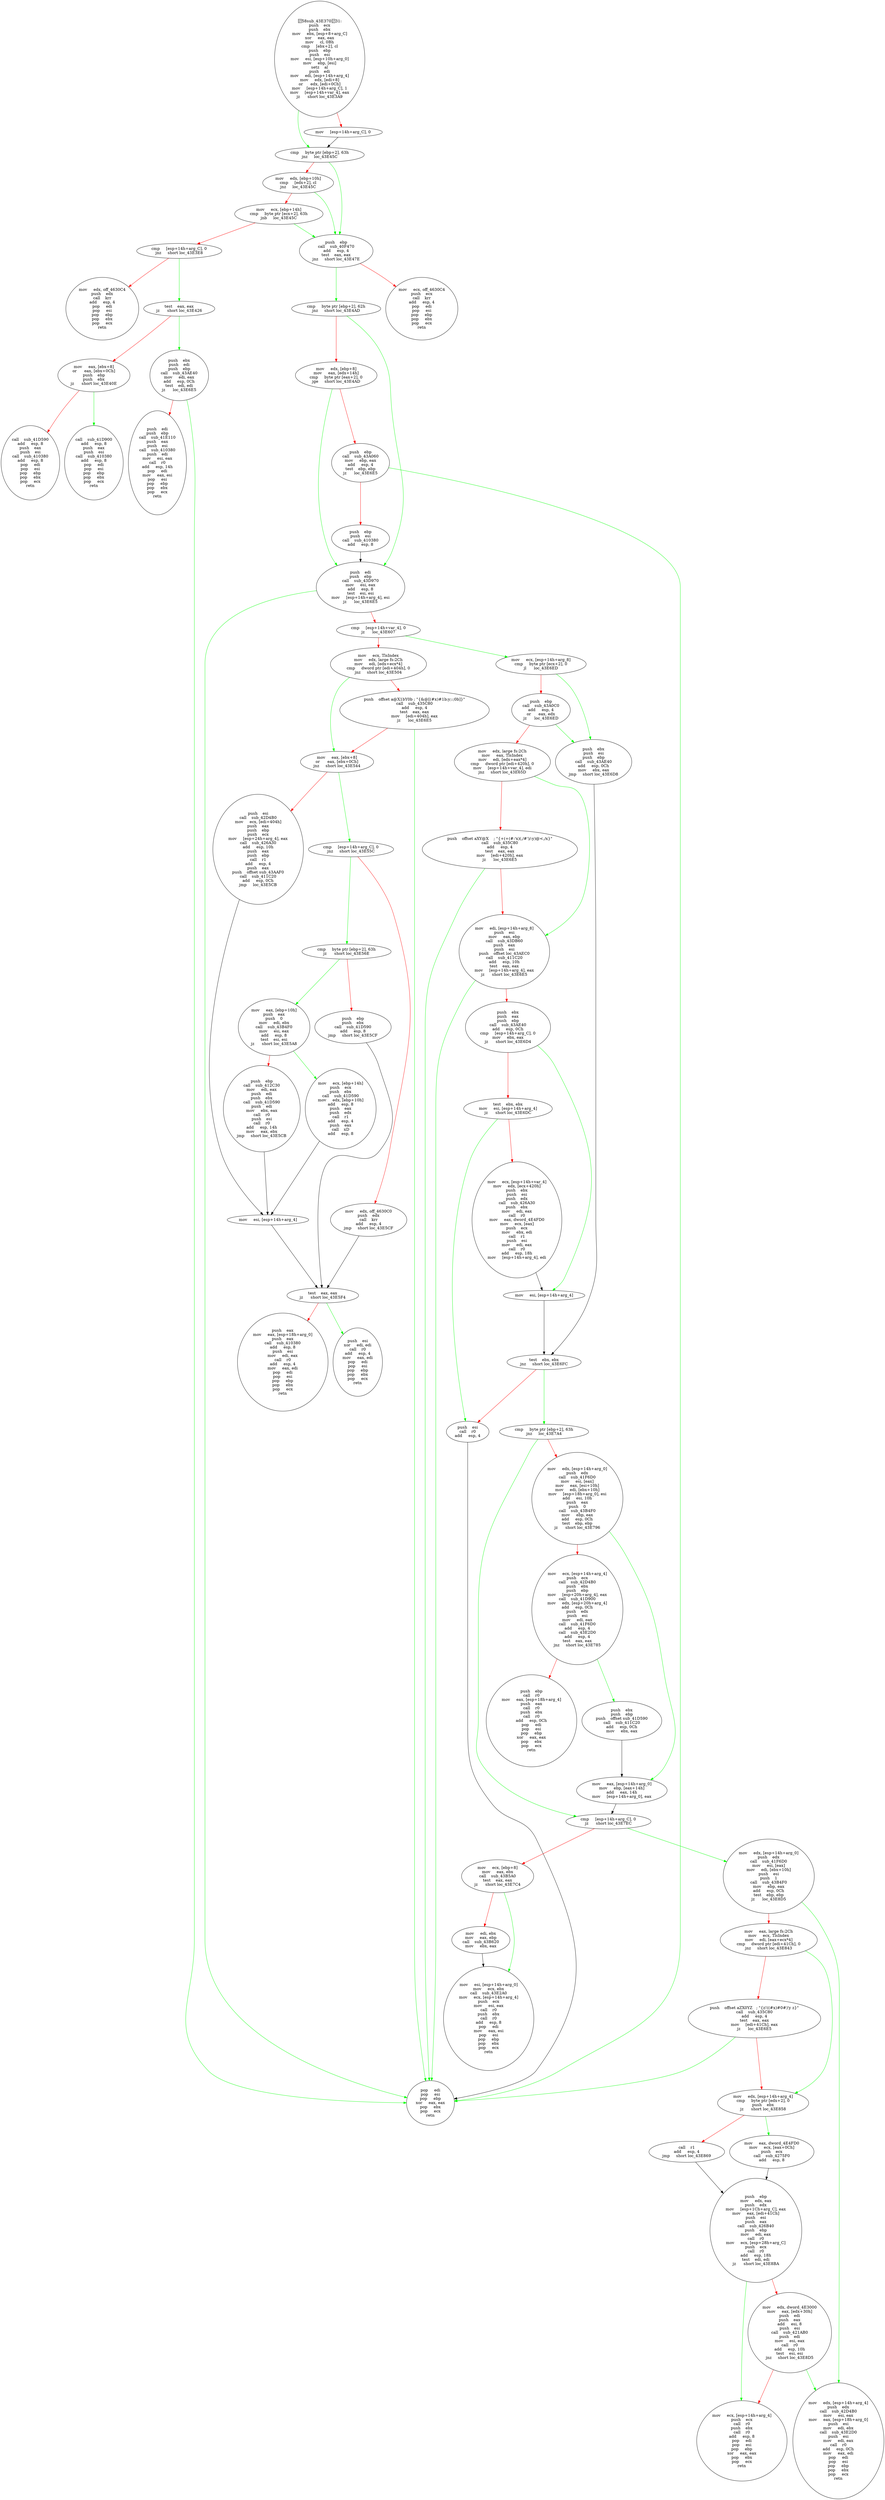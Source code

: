 digraph G{
Node0 [label = "58sub_43E37031:
push    ecx
push    ebx
mov     ebx, [esp+8+arg_C]
xor     eax, eax
mov     cl, 0Bh
cmp     [ebx+2], cl
push    ebp
push    esi
mov     esi, [esp+10h+arg_0]
mov     ebp, [esi]
setz    al
push    edi
mov     edi, [esp+14h+arg_4]
mov     edx, [edi+8]
or      edx, [edi+0Ch]
mov     [esp+14h+arg_C], 1
mov     [esp+14h+var_4], eax
jz      short loc_43E3A9"]
Node1 [label = "mov     [esp+14h+arg_C], 0"]
Node2 [label = "cmp     byte ptr [ebp+2], 63h
jnz     loc_43E45C"]
Node3 [label = "mov     edx, [ebp+10h]
cmp     [edx+2], cl
jnz     loc_43E45C"]
Node4 [label = "mov     ecx, [ebp+14h]
cmp     byte ptr [ecx+2], 63h
jnb     loc_43E45C"]
Node5 [label = "cmp     [esp+14h+arg_C], 0
jnz     short loc_43E3E8"]
Node6 [label = "mov     edx, off_4630C4
push    edx
call    krr
add     esp, 4
pop     edi
pop     esi
pop     ebp
pop     ebx
pop     ecx
retn"]
Node7 [label = "test    eax, eax
jz      short loc_43E426"]
Node8 [label = "mov     eax, [ebx+8]
or      eax, [ebx+0Ch]
push    ebp
push    ebx
jz      short loc_43E40E"]
Node9 [label = "call    sub_41D590
add     esp, 8
push    eax
push    esi
call    sub_410380
add     esp, 8
pop     edi
pop     esi
pop     ebp
pop     ebx
pop     ecx
retn"]
Node10 [label = "call    sub_41D900
add     esp, 8
push    eax
push    esi
call    sub_410380
add     esp, 8
pop     edi
pop     esi
pop     ebp
pop     ebx
pop     ecx
retn"]
Node11 [label = "push    ebx
push    edi
push    ebp
call    sub_43AE40
mov     edi, eax
add     esp, 0Ch
test    edi, edi
jz      loc_43E6E5"]
Node12 [label = "push    edi
push    ebp
call    sub_41E110
push    eax
push    esi
call    sub_410380
push    edi
mov     esi, eax
call    r0
add     esp, 14h
pop     edi
mov     eax, esi
pop     esi
pop     ebp
pop     ebx
pop     ecx
retn"]
Node13 [label = "push    ebp
call    sub_40F470
add     esp, 4
test    eax, eax
jnz     short loc_43E47E"]
Node14 [label = "mov     ecx, off_4630C4
push    ecx
call    krr
add     esp, 4
pop     edi
pop     esi
pop     ebp
pop     ebx
pop     ecx
retn"]
Node15 [label = "cmp     byte ptr [ebp+2], 62h
jnz     short loc_43E4AD"]
Node16 [label = "mov     edx, [ebp+8]
mov     eax, [edx+14h]
cmp     byte ptr [eax+2], 0
jge     short loc_43E4AD"]
Node17 [label = "push    ebp
call    sub_43A060
mov     ebp, eax
add     esp, 4
test    ebp, ebp
jz      loc_43E6E5"]
Node18 [label = "push    ebp
push    esi
call    sub_410380
add     esp, 8"]
Node19 [label = "push    edi
push    ebp
call    sub_43D970
mov     esi, eax
add     esp, 8
test    esi, esi
mov     [esp+14h+arg_4], esi
jz      loc_43E6E5"]
Node20 [label = "cmp     [esp+14h+var_4], 0
jz      loc_43E607"]
Node21 [label = "mov     ecx, TlsIndex
mov     edx, large fs:2Ch
mov     edi, [edx+ecx*4]
cmp     dword ptr [edi+404h], 0
jnz     short loc_43E504"]
Node22 [label = "push    offset a@X1bY0b ; \"{&@[(#x)#1b;y;:;0b]}\"
call    sub_435C80
add     esp, 4
test    eax, eax
mov     [edi+404h], eax
jz      loc_43E6E5"]
Node23 [label = "mov     eax, [ebx+8]
or      eax, [ebx+0Ch]
jnz     short loc_43E544"]
Node24 [label = "push    esi
call    sub_42D4B0
mov     ecx, [edi+404h]
push    eax
push    ebp
push    ecx
mov     [esp+24h+arg_4], eax
call    sub_426A30
add     esp, 10h
push    eax
push    ebp
call    r1
add     esp, 4
push    eax
push    offset sub_43AAF0
call    sub_411C20
add     esp, 0Ch
jmp     loc_43E5CB"]
Node25 [label = "cmp     [esp+14h+arg_C], 0
jnz     short loc_43E55C"]
Node26 [label = "mov     edx, off_4630C0
push    edx
call    krr
add     esp, 4
jmp     short loc_43E5CF"]
Node27 [label = "cmp     byte ptr [ebp+2], 63h
jz      short loc_43E56E"]
Node28 [label = "push    ebp
push    ebx
call    sub_41D590
add     esp, 8
jmp     short loc_43E5CF"]
Node29 [label = "mov     eax, [ebp+10h]
push    eax
push    0
mov     edi, ebx
call    sub_43B4F0
mov     esi, eax
add     esp, 8
test    esi, esi
jz      short loc_43E5A8"]
Node30 [label = "push    ebp
call    sub_412C30
mov     edi, eax
push    edi
push    ebx
call    sub_41D590
push    edi
mov     ebx, eax
call    r0
push    esi
call    r0
add     esp, 14h
mov     eax, ebx
jmp     short loc_43E5CB"]
Node31 [label = "mov     ecx, [ebp+14h]
push    ecx
push    ebx
call    sub_41D590
mov     edx, [ebp+10h]
add     esp, 8
push    eax
push    edx
call    r1
add     esp, 4
push    eax
call    xD
add     esp, 8"]
Node32 [label = "mov     esi, [esp+14h+arg_4]"]
Node33 [label = "test    eax, eax
jz      short loc_43E5F4"]
Node34 [label = "push    eax
mov     eax, [esp+18h+arg_0]
push    eax
call    sub_410380
add     esp, 8
push    esi
mov     edi, eax
call    r0
add     esp, 4
mov     eax, edi
pop     edi
pop     esi
pop     ebp
pop     ebx
pop     ecx
retn"]
Node35 [label = "push    esi
xor     edi, edi
call    r0
add     esp, 4
mov     eax, edi
pop     edi
pop     esi
pop     ebp
pop     ebx
pop     ecx
retn"]
Node36 [label = "mov     ecx, [esp+14h+arg_8]
cmp     byte ptr [ecx+2], 0
jl      loc_43E6ED"]
Node37 [label = "push    ebp
call    sub_43A0C0
add     esp, 4
or      eax, edx
jz      loc_43E6ED"]
Node38 [label = "mov     edx, large fs:2Ch
mov     eax, TlsIndex
mov     edi, [edx+eax*4]
cmp     dword ptr [edi+420h], 0
mov     [esp+14h+var_4], edi
jnz     short loc_43E65D"]
Node39 [label = "push    offset aXY@X    ; \"{+(+(#:'x)(,/#')/:y)@<,/x}\"
call    sub_435C80
add     esp, 4
test    eax, eax
mov     [edi+420h], eax
jz      loc_43E6E5"]
Node40 [label = "mov     edi, [esp+14h+arg_8]
push    esi
mov     eax, ebp
call    sub_43DB60
push    eax
push    esi
push    offset loc_43AEC0
call    sub_411C20
add     esp, 10h
test    eax, eax
mov     [esp+14h+arg_4], eax
jz      short loc_43E6E5"]
Node41 [label = "push    ebx
push    eax
push    ebp
call    sub_43AE40
add     esp, 0Ch
cmp     [esp+14h+arg_C], 0
mov     ebx, eax
jz      short loc_43E6D4"]
Node42 [label = "test    ebx, ebx
mov     esi, [esp+14h+arg_4]
jz      short loc_43E6DC"]
Node43 [label = "mov     ecx, [esp+14h+var_4]
mov     edx, [ecx+420h]
push    ebx
push    esi
push    edx
call    sub_426A30
push    ebx
mov     edi, eax
call    r0
mov     eax, dword_4E4FD0
mov     ecx, [eax]
push    ecx
mov     ebx, edi
call    r1
push    esi
mov     edi, eax
call    r0
add     esp, 18h
mov     [esp+14h+arg_4], edi"]
Node44 [label = "mov     esi, [esp+14h+arg_4]"]
Node45 [label = "test    ebx, ebx
jnz     short loc_43E6FC"]
Node46 [label = "push    esi
call    r0
add     esp, 4"]
Node47 [label = "pop     edi
pop     esi
pop     ebp
xor     eax, eax
pop     ebx
pop     ecx
retn"]
Node48 [label = "push    ebx
push    esi
push    ebp
call    sub_43AE40
add     esp, 0Ch
mov     ebx, eax
jmp     short loc_43E6D8"]
Node49 [label = "cmp     byte ptr [ebp+2], 63h
jnz     loc_43E7A4"]
Node50 [label = "mov     edx, [esp+14h+arg_0]
push    edx
call    sub_41F6D0
mov     esi, [eax]
mov     eax, [esi+10h]
mov     edi, [ebx+10h]
mov     [esp+18h+arg_0], esi
add     esi, 10h
push    eax
push    0
call    sub_43B4F0
mov     ebp, eax
add     esp, 0Ch
test    ebp, ebp
jz      short loc_43E796"]
Node51 [label = "mov     ecx, [esp+14h+arg_4]
push    ecx
call    sub_42D4B0
push    ebx
push    ebp
mov     [esp+20h+arg_4], eax
call    sub_41D900
mov     edx, [esp+20h+arg_4]
add     esp, 0Ch
push    edx
push    esi
mov     edi, eax
call    sub_41F6D0
add     esp, 4
call    sub_43E2D0
add     esp, 4
test    eax, eax
jnz     short loc_43E785"]
Node52 [label = "push    ebp
call    r0
mov     eax, [esp+18h+arg_4]
push    eax
call    r0
push    ebx
call    r0
add     esp, 0Ch
pop     edi
pop     esi
pop     ebp
xor     eax, eax
pop     ebx
pop     ecx
retn"]
Node53 [label = "push    ebx
push    ebp
push    offset sub_41D590
call    sub_411C20
add     esp, 0Ch
mov     ebx, eax"]
Node54 [label = "mov     eax, [esp+14h+arg_0]
mov     ebp, [eax+14h]
add     eax, 14h
mov     [esp+14h+arg_0], eax"]
Node55 [label = "cmp     [esp+14h+arg_C], 0
jz      short loc_43E7EC"]
Node56 [label = "mov     ecx, [ebp+8]
mov     eax, ebx
call    sub_43B5A0
test    eax, eax
jz      short loc_43E7C4"]
Node57 [label = "mov     edi, ebx
mov     eax, ebp
call    sub_43B620
mov     ebx, eax"]
Node58 [label = "mov     esi, [esp+14h+arg_0]
mov     ecx, ebx
call    sub_43E2A0
mov     ecx, [esp+14h+arg_4]
push    ecx
mov     esi, eax
call    r0
push    ebx
call    r0
add     esp, 8
pop     edi
mov     eax, esi
pop     esi
pop     ebp
pop     ebx
pop     ecx
retn"]
Node59 [label = "mov     edx, [esp+14h+arg_0]
push    edx
call    sub_41F6D0
mov     esi, [eax]
mov     edi, [ebx+10h]
push    esi
push    1
call    sub_43B4F0
mov     ebp, eax
add     esp, 0Ch
test    ebp, ebp
jz      loc_43E8D5"]
Node60 [label = "mov     eax, large fs:2Ch
mov     ecx, TlsIndex
mov     edi, [eax+ecx*4]
cmp     dword ptr [edi+41Ch], 0
jnz     short loc_43E843"]
Node61 [label = "push    offset aZX0YZ   ; \"{z!((#x)#0#)'y z}\"
call    sub_435C80
add     esp, 4
test    eax, eax
mov     [edi+41Ch], eax
jz      loc_43E6E5"]
Node62 [label = "mov     edx, [esp+14h+arg_4]
cmp     byte ptr [edx+2], 0
push    ebx
jz      short loc_43E858"]
Node63 [label = "call    r1
add     esp, 4
jmp     short loc_43E869"]
Node64 [label = "mov     eax, dword_4E4FD0
mov     ecx, [eax+0Ch]
push    ecx
call    sub_4275F0
add     esp, 8"]
Node65 [label = "push    ebp
mov     edx, eax
push    edx
mov     [esp+1Ch+arg_C], eax
mov     eax, [edi+41Ch]
push    esi
push    eax
call    sub_426B40
push    ebp
mov     edi, eax
call    r0
mov     ecx, [esp+28h+arg_C]
push    ecx
call    r0
add     esp, 18h
test    edi, edi
jz      short loc_43E8BA"]
Node66 [label = "mov     edx, dword_4E3000
mov     eax, [edx+30h]
push    edi
push    eax
add     esi, 8
push    esi
call    sub_421AB0
push    edi
mov     esi, eax
call    r0
add     esp, 10h
test    esi, esi
jnz     short loc_43E8D5"]
Node67 [label = "mov     ecx, [esp+14h+arg_4]
push    ecx
call    r0
push    ebx
call    r0
add     esp, 8
pop     edi
pop     esi
pop     ebp
xor     eax, eax
pop     ebx
pop     ecx
retn"]
Node68 [label = "mov     edx, [esp+14h+arg_4]
push    edx
call    sub_42D4B0
mov     esi, eax
mov     eax, [esp+18h+arg_0]
push    esi
mov     edi, ebx
call    sub_43E2D0
push    esi
mov     edi, eax
call    r0
add     esp, 0Ch
mov     eax, edi
pop     edi
pop     esi
pop     ebp
pop     ebx
pop     ecx
retn"]
Node0 -> Node1 [color = "red"]
Node0 -> Node2 [color = "green"]
Node1 -> Node2 [color = "black"]
Node2 -> Node3 [color = "red"]
Node2 -> Node13 [color = "green"]
Node3 -> Node4 [color = "red"]
Node3 -> Node13 [color = "green"]
Node4 -> Node5 [color = "red"]
Node4 -> Node13 [color = "green"]
Node5 -> Node6 [color = "red"]
Node5 -> Node7 [color = "green"]
Node7 -> Node8 [color = "red"]
Node7 -> Node11 [color = "green"]
Node8 -> Node9 [color = "red"]
Node8 -> Node10 [color = "green"]
Node11 -> Node12 [color = "red"]
Node11 -> Node47 [color = "green"]
Node13 -> Node14 [color = "red"]
Node13 -> Node15 [color = "green"]
Node15 -> Node16 [color = "red"]
Node15 -> Node19 [color = "green"]
Node16 -> Node17 [color = "red"]
Node16 -> Node19 [color = "green"]
Node17 -> Node18 [color = "red"]
Node17 -> Node47 [color = "green"]
Node18 -> Node19 [color = "black"]
Node19 -> Node20 [color = "red"]
Node19 -> Node47 [color = "green"]
Node20 -> Node21 [color = "red"]
Node20 -> Node36 [color = "green"]
Node21 -> Node22 [color = "red"]
Node21 -> Node23 [color = "green"]
Node22 -> Node23 [color = "red"]
Node22 -> Node47 [color = "green"]
Node23 -> Node24 [color = "red"]
Node23 -> Node25 [color = "green"]
Node24 -> Node32 [color = "black"]
Node25 -> Node26 [color = "red"]
Node25 -> Node27 [color = "green"]
Node26 -> Node33 [color = "black"]
Node27 -> Node28 [color = "red"]
Node27 -> Node29 [color = "green"]
Node28 -> Node33 [color = "black"]
Node29 -> Node30 [color = "red"]
Node29 -> Node31 [color = "green"]
Node30 -> Node32 [color = "black"]
Node31 -> Node32 [color = "black"]
Node32 -> Node33 [color = "black"]
Node33 -> Node34 [color = "red"]
Node33 -> Node35 [color = "green"]
Node36 -> Node37 [color = "red"]
Node36 -> Node48 [color = "green"]
Node37 -> Node38 [color = "red"]
Node37 -> Node48 [color = "green"]
Node38 -> Node39 [color = "red"]
Node38 -> Node40 [color = "green"]
Node39 -> Node40 [color = "red"]
Node39 -> Node47 [color = "green"]
Node40 -> Node41 [color = "red"]
Node40 -> Node47 [color = "green"]
Node41 -> Node42 [color = "red"]
Node41 -> Node44 [color = "green"]
Node42 -> Node43 [color = "red"]
Node42 -> Node46 [color = "green"]
Node43 -> Node44 [color = "black"]
Node44 -> Node45 [color = "black"]
Node45 -> Node46 [color = "red"]
Node45 -> Node49 [color = "green"]
Node46 -> Node47 [color = "black"]
Node48 -> Node45 [color = "black"]
Node49 -> Node50 [color = "red"]
Node49 -> Node55 [color = "green"]
Node50 -> Node51 [color = "red"]
Node50 -> Node54 [color = "green"]
Node51 -> Node52 [color = "red"]
Node51 -> Node53 [color = "green"]
Node53 -> Node54 [color = "black"]
Node54 -> Node55 [color = "black"]
Node55 -> Node56 [color = "red"]
Node55 -> Node59 [color = "green"]
Node56 -> Node57 [color = "red"]
Node56 -> Node58 [color = "green"]
Node57 -> Node58 [color = "black"]
Node59 -> Node60 [color = "red"]
Node59 -> Node68 [color = "green"]
Node60 -> Node61 [color = "red"]
Node60 -> Node62 [color = "green"]
Node61 -> Node47 [color = "green"]
Node61 -> Node62 [color = "red"]
Node62 -> Node63 [color = "red"]
Node62 -> Node64 [color = "green"]
Node63 -> Node65 [color = "black"]
Node64 -> Node65 [color = "black"]
Node65 -> Node66 [color = "red"]
Node65 -> Node67 [color = "green"]
Node66 -> Node67 [color = "red"]
Node66 -> Node68 [color = "green"]
}